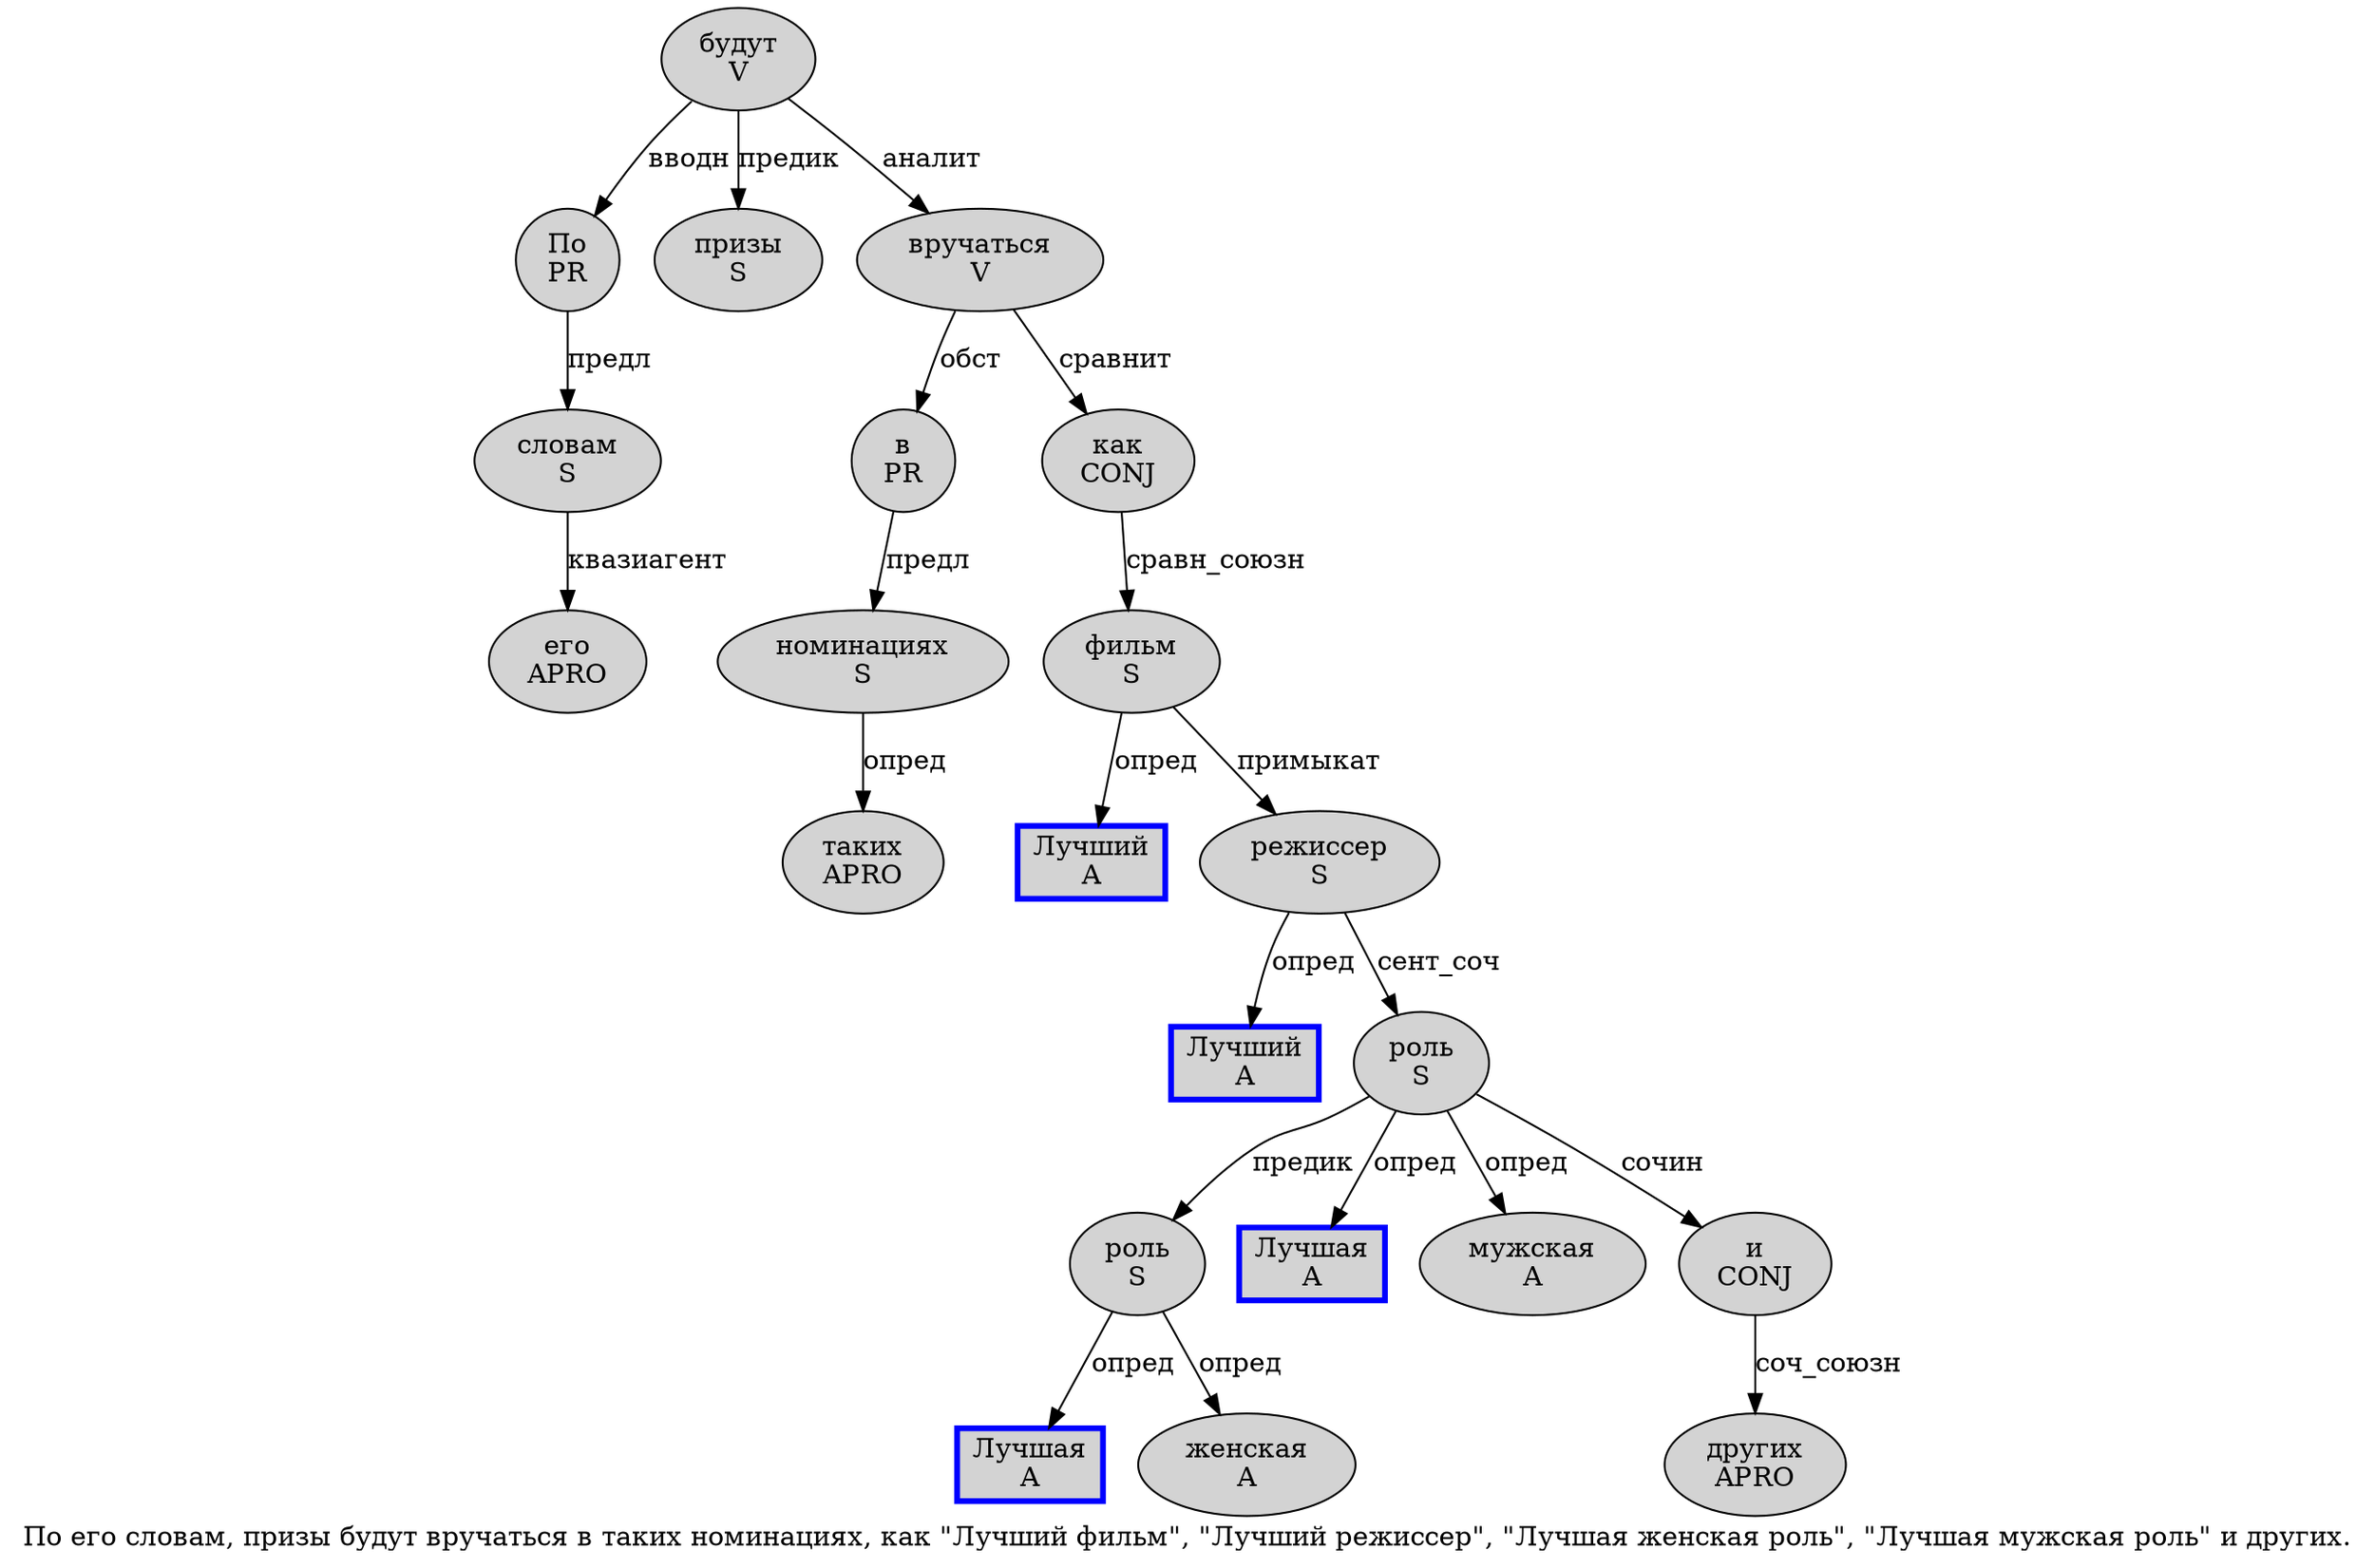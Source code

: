 digraph SENTENCE_300 {
	graph [label="По его словам, призы будут вручаться в таких номинациях, как \"Лучший фильм\", \"Лучший режиссер\", \"Лучшая женская роль\", \"Лучшая мужская роль\" и других."]
	node [style=filled]
		0 [label="По
PR" color="" fillcolor=lightgray penwidth=1 shape=ellipse]
		1 [label="его
APRO" color="" fillcolor=lightgray penwidth=1 shape=ellipse]
		2 [label="словам
S" color="" fillcolor=lightgray penwidth=1 shape=ellipse]
		4 [label="призы
S" color="" fillcolor=lightgray penwidth=1 shape=ellipse]
		5 [label="будут
V" color="" fillcolor=lightgray penwidth=1 shape=ellipse]
		6 [label="вручаться
V" color="" fillcolor=lightgray penwidth=1 shape=ellipse]
		7 [label="в
PR" color="" fillcolor=lightgray penwidth=1 shape=ellipse]
		8 [label="таких
APRO" color="" fillcolor=lightgray penwidth=1 shape=ellipse]
		9 [label="номинациях
S" color="" fillcolor=lightgray penwidth=1 shape=ellipse]
		11 [label="как
CONJ" color="" fillcolor=lightgray penwidth=1 shape=ellipse]
		13 [label="Лучший
A" color=blue fillcolor=lightgray penwidth=3 shape=box]
		14 [label="фильм
S" color="" fillcolor=lightgray penwidth=1 shape=ellipse]
		18 [label="Лучший
A" color=blue fillcolor=lightgray penwidth=3 shape=box]
		19 [label="режиссер
S" color="" fillcolor=lightgray penwidth=1 shape=ellipse]
		23 [label="Лучшая
A" color=blue fillcolor=lightgray penwidth=3 shape=box]
		24 [label="женская
A" color="" fillcolor=lightgray penwidth=1 shape=ellipse]
		25 [label="роль
S" color="" fillcolor=lightgray penwidth=1 shape=ellipse]
		29 [label="Лучшая
A" color=blue fillcolor=lightgray penwidth=3 shape=box]
		30 [label="мужская
A" color="" fillcolor=lightgray penwidth=1 shape=ellipse]
		31 [label="роль
S" color="" fillcolor=lightgray penwidth=1 shape=ellipse]
		33 [label="и
CONJ" color="" fillcolor=lightgray penwidth=1 shape=ellipse]
		34 [label="других
APRO" color="" fillcolor=lightgray penwidth=1 shape=ellipse]
			19 -> 18 [label="опред"]
			19 -> 31 [label="сент_соч"]
			6 -> 7 [label="обст"]
			6 -> 11 [label="сравнит"]
			5 -> 0 [label="вводн"]
			5 -> 4 [label="предик"]
			5 -> 6 [label="аналит"]
			25 -> 23 [label="опред"]
			25 -> 24 [label="опред"]
			7 -> 9 [label="предл"]
			33 -> 34 [label="соч_союзн"]
			2 -> 1 [label="квазиагент"]
			11 -> 14 [label="сравн_союзн"]
			14 -> 13 [label="опред"]
			14 -> 19 [label="примыкат"]
			0 -> 2 [label="предл"]
			31 -> 25 [label="предик"]
			31 -> 29 [label="опред"]
			31 -> 30 [label="опред"]
			31 -> 33 [label="сочин"]
			9 -> 8 [label="опред"]
}